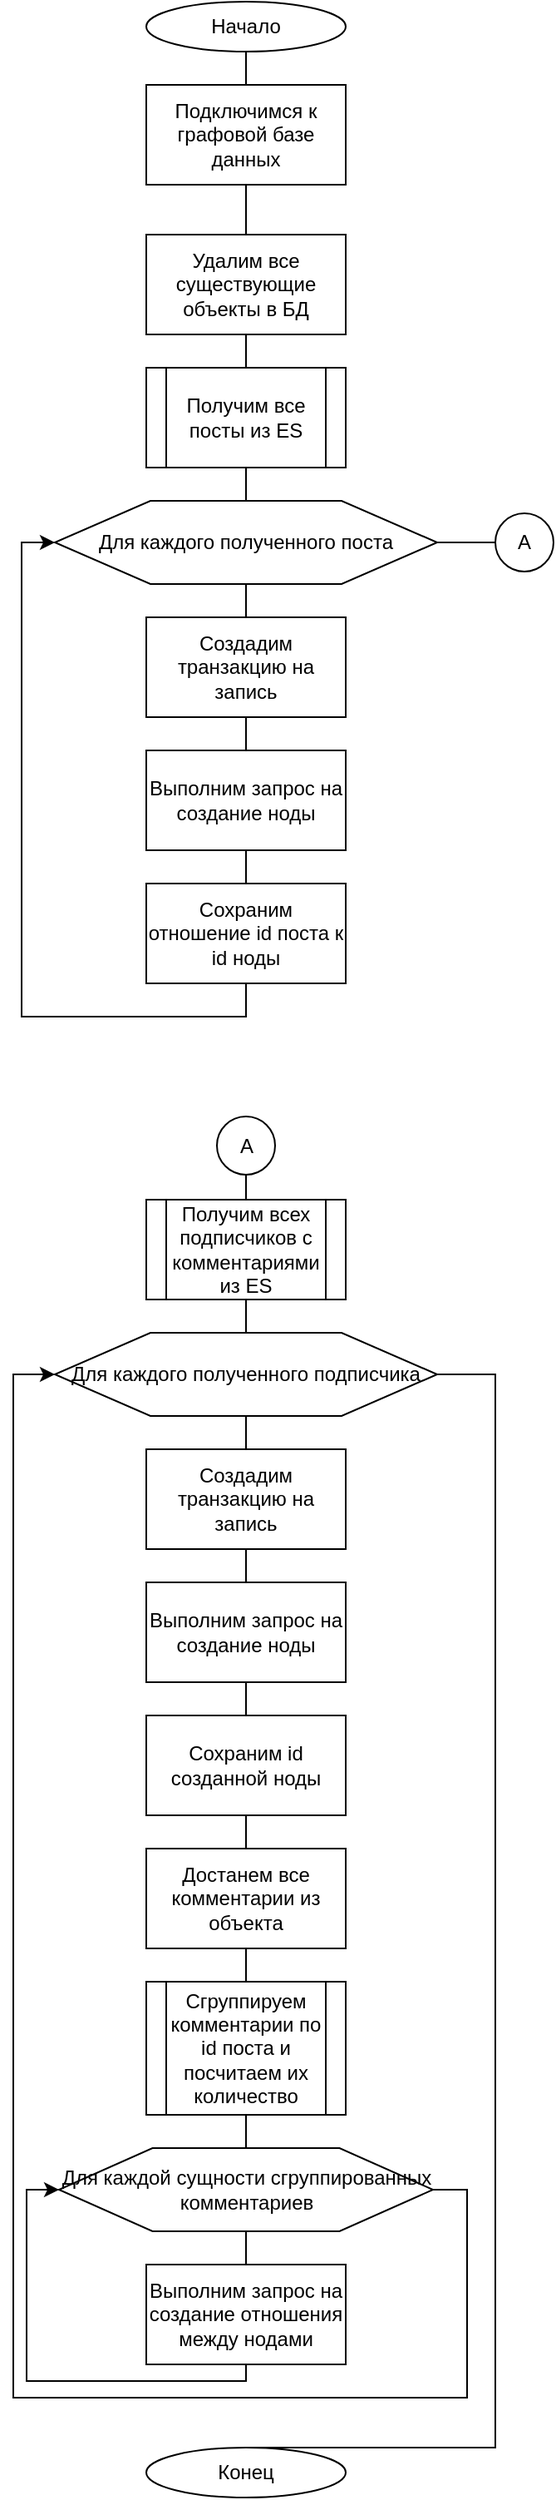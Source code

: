 <mxfile version="12.6.5" type="device"><diagram id="fiAfRXsbduDoinnZeLlo" name="Page-1"><mxGraphModel dx="1106" dy="807" grid="1" gridSize="10" guides="1" tooltips="1" connect="1" arrows="1" fold="1" page="1" pageScale="1" pageWidth="3300" pageHeight="2339" math="0" shadow="0"><root><mxCell id="0"/><mxCell id="1" parent="0"/><mxCell id="JrxM1SoAWdHx3E3H_zFG-12" style="edgeStyle=orthogonalEdgeStyle;rounded=0;orthogonalLoop=1;jettySize=auto;html=1;exitX=0.5;exitY=1;exitDx=0;exitDy=0;entryX=0.5;entryY=0;entryDx=0;entryDy=0;endArrow=none;endFill=0;" edge="1" parent="1" source="JrxM1SoAWdHx3E3H_zFG-1" target="JrxM1SoAWdHx3E3H_zFG-2"><mxGeometry relative="1" as="geometry"/></mxCell><mxCell id="JrxM1SoAWdHx3E3H_zFG-1" value="Начало" style="ellipse;whiteSpace=wrap;html=1;" vertex="1" parent="1"><mxGeometry x="480" y="90" width="120" height="30" as="geometry"/></mxCell><mxCell id="JrxM1SoAWdHx3E3H_zFG-13" style="edgeStyle=orthogonalEdgeStyle;rounded=0;orthogonalLoop=1;jettySize=auto;html=1;exitX=0.5;exitY=1;exitDx=0;exitDy=0;entryX=0.5;entryY=0;entryDx=0;entryDy=0;endArrow=none;endFill=0;" edge="1" parent="1" source="JrxM1SoAWdHx3E3H_zFG-2" target="JrxM1SoAWdHx3E3H_zFG-3"><mxGeometry relative="1" as="geometry"/></mxCell><mxCell id="JrxM1SoAWdHx3E3H_zFG-2" value="Подключимся к графовой базе данных" style="rounded=0;whiteSpace=wrap;html=1;" vertex="1" parent="1"><mxGeometry x="480" y="140" width="120" height="60" as="geometry"/></mxCell><mxCell id="JrxM1SoAWdHx3E3H_zFG-14" style="edgeStyle=orthogonalEdgeStyle;rounded=0;orthogonalLoop=1;jettySize=auto;html=1;exitX=0.5;exitY=1;exitDx=0;exitDy=0;entryX=0.5;entryY=0;entryDx=0;entryDy=0;endArrow=none;endFill=0;" edge="1" parent="1" source="JrxM1SoAWdHx3E3H_zFG-3" target="JrxM1SoAWdHx3E3H_zFG-5"><mxGeometry relative="1" as="geometry"/></mxCell><mxCell id="JrxM1SoAWdHx3E3H_zFG-3" value="Удалим все существующие объекты в БД" style="rounded=0;whiteSpace=wrap;html=1;" vertex="1" parent="1"><mxGeometry x="480" y="230" width="120" height="60" as="geometry"/></mxCell><mxCell id="JrxM1SoAWdHx3E3H_zFG-15" style="edgeStyle=orthogonalEdgeStyle;rounded=0;orthogonalLoop=1;jettySize=auto;html=1;exitX=0.5;exitY=1;exitDx=0;exitDy=0;entryX=0.5;entryY=0;entryDx=0;entryDy=0;endArrow=none;endFill=0;" edge="1" parent="1" source="JrxM1SoAWdHx3E3H_zFG-5" target="JrxM1SoAWdHx3E3H_zFG-7"><mxGeometry relative="1" as="geometry"/></mxCell><mxCell id="JrxM1SoAWdHx3E3H_zFG-5" value="Получим все посты из ES" style="shape=process;whiteSpace=wrap;html=1;backgroundOutline=1;" vertex="1" parent="1"><mxGeometry x="480" y="310" width="120" height="60" as="geometry"/></mxCell><mxCell id="JrxM1SoAWdHx3E3H_zFG-16" style="edgeStyle=orthogonalEdgeStyle;rounded=0;orthogonalLoop=1;jettySize=auto;html=1;exitX=0.5;exitY=1;exitDx=0;exitDy=0;entryX=0.5;entryY=0;entryDx=0;entryDy=0;endArrow=none;endFill=0;" edge="1" parent="1" source="JrxM1SoAWdHx3E3H_zFG-7" target="JrxM1SoAWdHx3E3H_zFG-8"><mxGeometry relative="1" as="geometry"/></mxCell><mxCell id="JrxM1SoAWdHx3E3H_zFG-22" style="edgeStyle=orthogonalEdgeStyle;rounded=0;orthogonalLoop=1;jettySize=auto;html=1;exitX=1;exitY=0.5;exitDx=0;exitDy=0;entryX=0;entryY=0.5;entryDx=0;entryDy=0;endArrow=none;endFill=0;" edge="1" parent="1" source="JrxM1SoAWdHx3E3H_zFG-7" target="JrxM1SoAWdHx3E3H_zFG-21"><mxGeometry relative="1" as="geometry"/></mxCell><mxCell id="JrxM1SoAWdHx3E3H_zFG-7" value="Для каждого полученного поста" style="shape=hexagon;perimeter=hexagonPerimeter2;whiteSpace=wrap;html=1;" vertex="1" parent="1"><mxGeometry x="425" y="390" width="230" height="50" as="geometry"/></mxCell><mxCell id="JrxM1SoAWdHx3E3H_zFG-17" style="edgeStyle=orthogonalEdgeStyle;rounded=0;orthogonalLoop=1;jettySize=auto;html=1;exitX=0.5;exitY=1;exitDx=0;exitDy=0;entryX=0.5;entryY=0;entryDx=0;entryDy=0;endArrow=none;endFill=0;" edge="1" parent="1" source="JrxM1SoAWdHx3E3H_zFG-8" target="JrxM1SoAWdHx3E3H_zFG-9"><mxGeometry relative="1" as="geometry"/></mxCell><mxCell id="JrxM1SoAWdHx3E3H_zFG-8" value="Создадим транзакцию на запись" style="rounded=0;whiteSpace=wrap;html=1;" vertex="1" parent="1"><mxGeometry x="480" y="460" width="120" height="60" as="geometry"/></mxCell><mxCell id="JrxM1SoAWdHx3E3H_zFG-18" style="edgeStyle=orthogonalEdgeStyle;rounded=0;orthogonalLoop=1;jettySize=auto;html=1;exitX=0.5;exitY=1;exitDx=0;exitDy=0;endArrow=none;endFill=0;" edge="1" parent="1" source="JrxM1SoAWdHx3E3H_zFG-9" target="JrxM1SoAWdHx3E3H_zFG-10"><mxGeometry relative="1" as="geometry"/></mxCell><mxCell id="JrxM1SoAWdHx3E3H_zFG-9" value="Выполним запрос на создание ноды" style="rounded=0;whiteSpace=wrap;html=1;" vertex="1" parent="1"><mxGeometry x="480" y="540" width="120" height="60" as="geometry"/></mxCell><mxCell id="JrxM1SoAWdHx3E3H_zFG-20" style="edgeStyle=orthogonalEdgeStyle;rounded=0;orthogonalLoop=1;jettySize=auto;html=1;exitX=0.5;exitY=1;exitDx=0;exitDy=0;entryX=0;entryY=0.5;entryDx=0;entryDy=0;endArrow=classic;endFill=1;" edge="1" parent="1" source="JrxM1SoAWdHx3E3H_zFG-10" target="JrxM1SoAWdHx3E3H_zFG-7"><mxGeometry relative="1" as="geometry"/></mxCell><mxCell id="JrxM1SoAWdHx3E3H_zFG-10" value="Сохраним отношение id поста к id ноды" style="rounded=0;whiteSpace=wrap;html=1;" vertex="1" parent="1"><mxGeometry x="480" y="620" width="120" height="60" as="geometry"/></mxCell><mxCell id="JrxM1SoAWdHx3E3H_zFG-39" style="edgeStyle=orthogonalEdgeStyle;rounded=0;orthogonalLoop=1;jettySize=auto;html=1;exitX=0.5;exitY=1;exitDx=0;exitDy=0;endArrow=none;endFill=0;" edge="1" parent="1" source="JrxM1SoAWdHx3E3H_zFG-11" target="JrxM1SoAWdHx3E3H_zFG-25"><mxGeometry relative="1" as="geometry"/></mxCell><mxCell id="JrxM1SoAWdHx3E3H_zFG-11" value="Получим всех подписчиков с комментариями из ES" style="shape=process;whiteSpace=wrap;html=1;backgroundOutline=1;" vertex="1" parent="1"><mxGeometry x="480" y="810" width="120" height="60" as="geometry"/></mxCell><mxCell id="JrxM1SoAWdHx3E3H_zFG-21" value="А" style="ellipse;whiteSpace=wrap;html=1;aspect=fixed;" vertex="1" parent="1"><mxGeometry x="690" y="397.5" width="35" height="35" as="geometry"/></mxCell><mxCell id="JrxM1SoAWdHx3E3H_zFG-38" style="edgeStyle=orthogonalEdgeStyle;rounded=0;orthogonalLoop=1;jettySize=auto;html=1;exitX=0.5;exitY=1;exitDx=0;exitDy=0;entryX=0.5;entryY=0;entryDx=0;entryDy=0;endArrow=none;endFill=0;" edge="1" parent="1" source="JrxM1SoAWdHx3E3H_zFG-24" target="JrxM1SoAWdHx3E3H_zFG-11"><mxGeometry relative="1" as="geometry"/></mxCell><mxCell id="JrxM1SoAWdHx3E3H_zFG-24" value="А" style="ellipse;whiteSpace=wrap;html=1;aspect=fixed;" vertex="1" parent="1"><mxGeometry x="522.5" y="760" width="35" height="35" as="geometry"/></mxCell><mxCell id="JrxM1SoAWdHx3E3H_zFG-40" style="edgeStyle=orthogonalEdgeStyle;rounded=0;orthogonalLoop=1;jettySize=auto;html=1;exitX=0.5;exitY=1;exitDx=0;exitDy=0;endArrow=none;endFill=0;" edge="1" parent="1" source="JrxM1SoAWdHx3E3H_zFG-25" target="JrxM1SoAWdHx3E3H_zFG-29"><mxGeometry relative="1" as="geometry"/></mxCell><mxCell id="JrxM1SoAWdHx3E3H_zFG-50" style="edgeStyle=orthogonalEdgeStyle;rounded=0;orthogonalLoop=1;jettySize=auto;html=1;exitX=1;exitY=0.5;exitDx=0;exitDy=0;entryX=0.5;entryY=0;entryDx=0;entryDy=0;endArrow=none;endFill=0;" edge="1" parent="1" source="JrxM1SoAWdHx3E3H_zFG-25" target="JrxM1SoAWdHx3E3H_zFG-37"><mxGeometry relative="1" as="geometry"><Array as="points"><mxPoint x="690" y="915"/><mxPoint x="690" y="1560"/></Array></mxGeometry></mxCell><mxCell id="JrxM1SoAWdHx3E3H_zFG-25" value="Для каждого полученного подписчика" style="shape=hexagon;perimeter=hexagonPerimeter2;whiteSpace=wrap;html=1;" vertex="1" parent="1"><mxGeometry x="425" y="890" width="230" height="50" as="geometry"/></mxCell><mxCell id="JrxM1SoAWdHx3E3H_zFG-44" style="edgeStyle=orthogonalEdgeStyle;rounded=0;orthogonalLoop=1;jettySize=auto;html=1;exitX=0.5;exitY=1;exitDx=0;exitDy=0;endArrow=none;endFill=0;" edge="1" parent="1" source="JrxM1SoAWdHx3E3H_zFG-26" target="JrxM1SoAWdHx3E3H_zFG-28"><mxGeometry relative="1" as="geometry"/></mxCell><mxCell id="JrxM1SoAWdHx3E3H_zFG-26" value="Достанем все комментарии из объекта" style="rounded=0;whiteSpace=wrap;html=1;" vertex="1" parent="1"><mxGeometry x="480" y="1200" width="120" height="60" as="geometry"/></mxCell><mxCell id="JrxM1SoAWdHx3E3H_zFG-45" style="edgeStyle=orthogonalEdgeStyle;rounded=0;orthogonalLoop=1;jettySize=auto;html=1;exitX=0.5;exitY=1;exitDx=0;exitDy=0;endArrow=none;endFill=0;" edge="1" parent="1" source="JrxM1SoAWdHx3E3H_zFG-28" target="JrxM1SoAWdHx3E3H_zFG-33"><mxGeometry relative="1" as="geometry"/></mxCell><mxCell id="JrxM1SoAWdHx3E3H_zFG-28" value="Сгруппируем комментарии по id поста и посчитаем их количество" style="shape=process;whiteSpace=wrap;html=1;backgroundOutline=1;" vertex="1" parent="1"><mxGeometry x="480" y="1280" width="120" height="80" as="geometry"/></mxCell><mxCell id="JrxM1SoAWdHx3E3H_zFG-41" style="edgeStyle=orthogonalEdgeStyle;rounded=0;orthogonalLoop=1;jettySize=auto;html=1;exitX=0.5;exitY=1;exitDx=0;exitDy=0;entryX=0.5;entryY=0;entryDx=0;entryDy=0;endArrow=none;endFill=0;" edge="1" parent="1" source="JrxM1SoAWdHx3E3H_zFG-29" target="JrxM1SoAWdHx3E3H_zFG-30"><mxGeometry relative="1" as="geometry"/></mxCell><mxCell id="JrxM1SoAWdHx3E3H_zFG-29" value="Создадим транзакцию на запись" style="rounded=0;whiteSpace=wrap;html=1;" vertex="1" parent="1"><mxGeometry x="480" y="960" width="120" height="60" as="geometry"/></mxCell><mxCell id="JrxM1SoAWdHx3E3H_zFG-42" style="edgeStyle=orthogonalEdgeStyle;rounded=0;orthogonalLoop=1;jettySize=auto;html=1;exitX=0.5;exitY=1;exitDx=0;exitDy=0;endArrow=none;endFill=0;" edge="1" parent="1" source="JrxM1SoAWdHx3E3H_zFG-30" target="JrxM1SoAWdHx3E3H_zFG-34"><mxGeometry relative="1" as="geometry"/></mxCell><mxCell id="JrxM1SoAWdHx3E3H_zFG-30" value="Выполним запрос на создание ноды" style="rounded=0;whiteSpace=wrap;html=1;" vertex="1" parent="1"><mxGeometry x="480" y="1040" width="120" height="60" as="geometry"/></mxCell><mxCell id="JrxM1SoAWdHx3E3H_zFG-46" style="edgeStyle=orthogonalEdgeStyle;rounded=0;orthogonalLoop=1;jettySize=auto;html=1;exitX=0.5;exitY=1;exitDx=0;exitDy=0;entryX=0.5;entryY=0;entryDx=0;entryDy=0;endArrow=none;endFill=0;" edge="1" parent="1" source="JrxM1SoAWdHx3E3H_zFG-33" target="JrxM1SoAWdHx3E3H_zFG-36"><mxGeometry relative="1" as="geometry"/></mxCell><mxCell id="JrxM1SoAWdHx3E3H_zFG-47" style="edgeStyle=orthogonalEdgeStyle;rounded=0;orthogonalLoop=1;jettySize=auto;html=1;exitX=1;exitY=0.5;exitDx=0;exitDy=0;entryX=0;entryY=0.5;entryDx=0;entryDy=0;endArrow=classic;endFill=1;" edge="1" parent="1" source="JrxM1SoAWdHx3E3H_zFG-33" target="JrxM1SoAWdHx3E3H_zFG-25"><mxGeometry relative="1" as="geometry"><Array as="points"><mxPoint x="673" y="1405"/><mxPoint x="673" y="1530"/><mxPoint x="400" y="1530"/><mxPoint x="400" y="915"/></Array></mxGeometry></mxCell><mxCell id="JrxM1SoAWdHx3E3H_zFG-33" value="Для каждой сущности сгруппированных комментариев" style="shape=hexagon;perimeter=hexagonPerimeter2;whiteSpace=wrap;html=1;" vertex="1" parent="1"><mxGeometry x="427.5" y="1380" width="225" height="50" as="geometry"/></mxCell><mxCell id="JrxM1SoAWdHx3E3H_zFG-43" style="edgeStyle=orthogonalEdgeStyle;rounded=0;orthogonalLoop=1;jettySize=auto;html=1;exitX=0.5;exitY=1;exitDx=0;exitDy=0;endArrow=none;endFill=0;" edge="1" parent="1" source="JrxM1SoAWdHx3E3H_zFG-34" target="JrxM1SoAWdHx3E3H_zFG-26"><mxGeometry relative="1" as="geometry"/></mxCell><mxCell id="JrxM1SoAWdHx3E3H_zFG-34" value="Сохраним id созданной ноды" style="rounded=0;whiteSpace=wrap;html=1;" vertex="1" parent="1"><mxGeometry x="480" y="1120" width="120" height="60" as="geometry"/></mxCell><mxCell id="JrxM1SoAWdHx3E3H_zFG-49" style="edgeStyle=orthogonalEdgeStyle;rounded=0;orthogonalLoop=1;jettySize=auto;html=1;exitX=0.5;exitY=1;exitDx=0;exitDy=0;entryX=0;entryY=0.5;entryDx=0;entryDy=0;endArrow=classic;endFill=1;" edge="1" parent="1" source="JrxM1SoAWdHx3E3H_zFG-36" target="JrxM1SoAWdHx3E3H_zFG-33"><mxGeometry relative="1" as="geometry"><Array as="points"><mxPoint x="540" y="1520"/><mxPoint x="408" y="1520"/><mxPoint x="408" y="1405"/></Array></mxGeometry></mxCell><mxCell id="JrxM1SoAWdHx3E3H_zFG-36" value="Выполним запрос на создание отношения между нодами" style="rounded=0;whiteSpace=wrap;html=1;" vertex="1" parent="1"><mxGeometry x="480" y="1450" width="120" height="60" as="geometry"/></mxCell><mxCell id="JrxM1SoAWdHx3E3H_zFG-37" value="Конец" style="ellipse;whiteSpace=wrap;html=1;" vertex="1" parent="1"><mxGeometry x="480" y="1560" width="120" height="30" as="geometry"/></mxCell></root></mxGraphModel></diagram></mxfile>